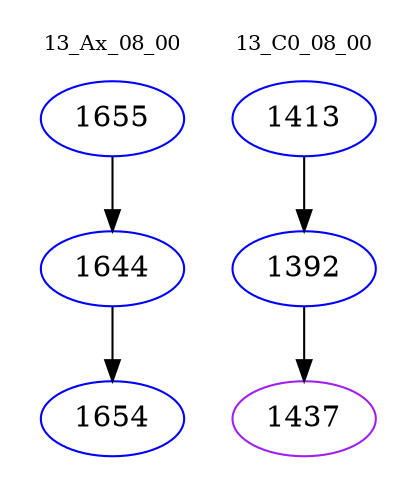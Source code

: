 digraph{
subgraph cluster_0 {
color = white
label = "13_Ax_08_00";
fontsize=10;
T0_1655 [label="1655", color="blue"]
T0_1655 -> T0_1644 [color="black"]
T0_1644 [label="1644", color="blue"]
T0_1644 -> T0_1654 [color="black"]
T0_1654 [label="1654", color="blue"]
}
subgraph cluster_1 {
color = white
label = "13_C0_08_00";
fontsize=10;
T1_1413 [label="1413", color="blue"]
T1_1413 -> T1_1392 [color="black"]
T1_1392 [label="1392", color="blue"]
T1_1392 -> T1_1437 [color="black"]
T1_1437 [label="1437", color="purple"]
}
}
